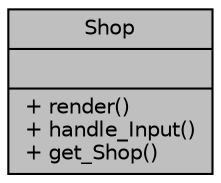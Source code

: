 digraph "Shop"
{
 // INTERACTIVE_SVG=YES
  bgcolor="transparent";
  edge [fontname="Helvetica",fontsize="10",labelfontname="Helvetica",labelfontsize="10"];
  node [fontname="Helvetica",fontsize="10",shape=record];
  Node1 [label="{Shop\n||+ render()\l+ handle_Input()\l+ get_Shop()\l}",height=0.2,width=0.4,color="black", fillcolor="grey75", style="filled" fontcolor="black"];
}
